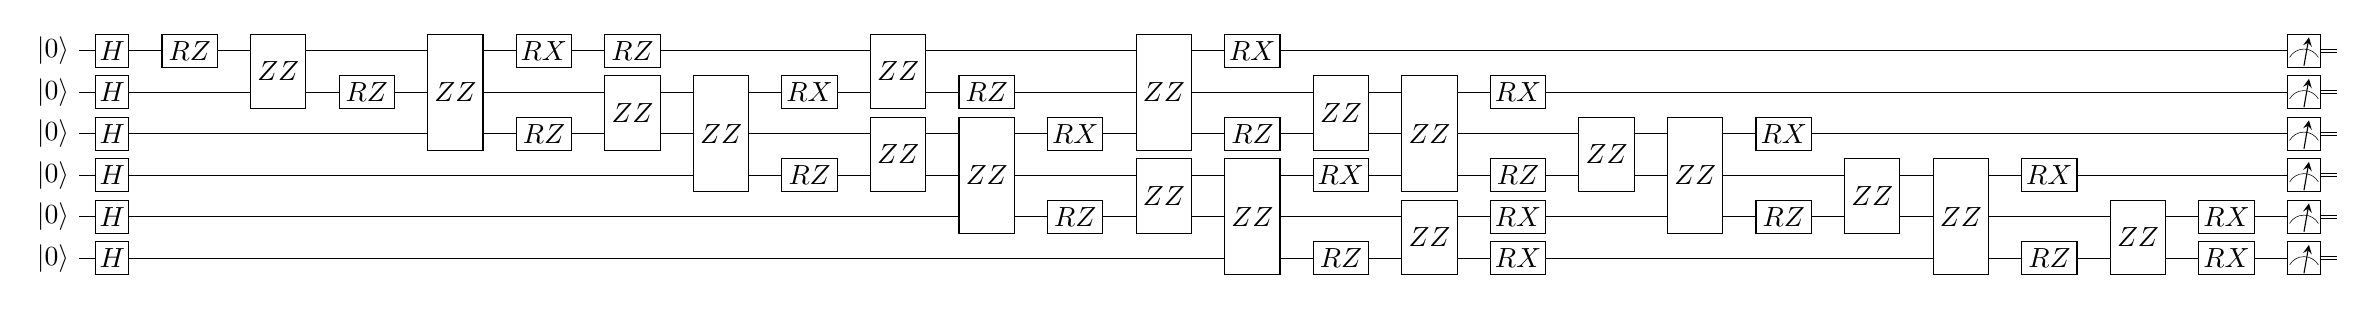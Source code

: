 \begin{tikzpicture}[scale=1.0,x=1pt,y=1pt]
\filldraw[color=white] (0.0, -7.5) rectangle (816.0, 82.5);
% Drawing wires
% Line 2: a W |0\rangle
\draw[color=black] (0.0,75.0) -- (804.0,75.0);
\draw[color=black] (804.0,74.5) -- (816.0,74.5);
\draw[color=black] (804.0,75.5) -- (816.0,75.5);
\draw[color=black] (0.0,75.0) node[left] {$|0\rangle$};
% Line 3: b W |0\rangle
\draw[color=black] (0.0,60.0) -- (804.0,60.0);
\draw[color=black] (804.0,59.5) -- (816.0,59.5);
\draw[color=black] (804.0,60.5) -- (816.0,60.5);
\draw[color=black] (0.0,60.0) node[left] {$|0\rangle$};
% Line 4: c W |0\rangle
\draw[color=black] (0.0,45.0) -- (804.0,45.0);
\draw[color=black] (804.0,44.5) -- (816.0,44.5);
\draw[color=black] (804.0,45.5) -- (816.0,45.5);
\draw[color=black] (0.0,45.0) node[left] {$|0\rangle$};
% Line 5: d W |0\rangle
\draw[color=black] (0.0,30.0) -- (804.0,30.0);
\draw[color=black] (804.0,29.5) -- (816.0,29.5);
\draw[color=black] (804.0,30.5) -- (816.0,30.5);
\draw[color=black] (0.0,30.0) node[left] {$|0\rangle$};
% Line 6: e W |0\rangle
\draw[color=black] (0.0,15.0) -- (804.0,15.0);
\draw[color=black] (804.0,14.5) -- (816.0,14.5);
\draw[color=black] (804.0,15.5) -- (816.0,15.5);
\draw[color=black] (0.0,15.0) node[left] {$|0\rangle$};
% Line 7: f W |0\rangle
\draw[color=black] (0.0,0.0) -- (804.0,0.0);
\draw[color=black] (804.0,-0.5) -- (816.0,-0.5);
\draw[color=black] (804.0,0.5) -- (816.0,0.5);
\draw[color=black] (0.0,0.0) node[left] {$|0\rangle$};
% Done with wires; drawing gates
% Line 8: a H
\begin{scope}
\draw[fill=white] (12.0, 75.0) +(-45.0:8.485pt and 8.485pt) -- +(45.0:8.485pt and 8.485pt) -- +(135.0:8.485pt and 8.485pt) -- +(225.0:8.485pt and 8.485pt) -- cycle;
\clip (12.0, 75.0) +(-45.0:8.485pt and 8.485pt) -- +(45.0:8.485pt and 8.485pt) -- +(135.0:8.485pt and 8.485pt) -- +(225.0:8.485pt and 8.485pt) -- cycle;
\draw (12.0, 75.0) node {$H$};
\end{scope}
% Line 10: b H
\begin{scope}
\draw[fill=white] (12.0, 60.0) +(-45.0:8.485pt and 8.485pt) -- +(45.0:8.485pt and 8.485pt) -- +(135.0:8.485pt and 8.485pt) -- +(225.0:8.485pt and 8.485pt) -- cycle;
\clip (12.0, 60.0) +(-45.0:8.485pt and 8.485pt) -- +(45.0:8.485pt and 8.485pt) -- +(135.0:8.485pt and 8.485pt) -- +(225.0:8.485pt and 8.485pt) -- cycle;
\draw (12.0, 60.0) node {$H$};
\end{scope}
% Line 13: c H
\begin{scope}
\draw[fill=white] (12.0, 45.0) +(-45.0:8.485pt and 8.485pt) -- +(45.0:8.485pt and 8.485pt) -- +(135.0:8.485pt and 8.485pt) -- +(225.0:8.485pt and 8.485pt) -- cycle;
\clip (12.0, 45.0) +(-45.0:8.485pt and 8.485pt) -- +(45.0:8.485pt and 8.485pt) -- +(135.0:8.485pt and 8.485pt) -- +(225.0:8.485pt and 8.485pt) -- cycle;
\draw (12.0, 45.0) node {$H$};
\end{scope}
% Line 19: d H
\begin{scope}
\draw[fill=white] (12.0, 30.0) +(-45.0:8.485pt and 8.485pt) -- +(45.0:8.485pt and 8.485pt) -- +(135.0:8.485pt and 8.485pt) -- +(225.0:8.485pt and 8.485pt) -- cycle;
\clip (12.0, 30.0) +(-45.0:8.485pt and 8.485pt) -- +(45.0:8.485pt and 8.485pt) -- +(135.0:8.485pt and 8.485pt) -- +(225.0:8.485pt and 8.485pt) -- cycle;
\draw (12.0, 30.0) node {$H$};
\end{scope}
% Line 26: e H
\begin{scope}
\draw[fill=white] (12.0, 15.0) +(-45.0:8.485pt and 8.485pt) -- +(45.0:8.485pt and 8.485pt) -- +(135.0:8.485pt and 8.485pt) -- +(225.0:8.485pt and 8.485pt) -- cycle;
\clip (12.0, 15.0) +(-45.0:8.485pt and 8.485pt) -- +(45.0:8.485pt and 8.485pt) -- +(135.0:8.485pt and 8.485pt) -- +(225.0:8.485pt and 8.485pt) -- cycle;
\draw (12.0, 15.0) node {$H$};
\end{scope}
% Line 35: f H
\begin{scope}
\draw[fill=white] (12.0, -0.0) +(-45.0:8.485pt and 8.485pt) -- +(45.0:8.485pt and 8.485pt) -- +(135.0:8.485pt and 8.485pt) -- +(225.0:8.485pt and 8.485pt) -- cycle;
\clip (12.0, -0.0) +(-45.0:8.485pt and 8.485pt) -- +(45.0:8.485pt and 8.485pt) -- +(135.0:8.485pt and 8.485pt) -- +(225.0:8.485pt and 8.485pt) -- cycle;
\draw (12.0, -0.0) node {$H$};
\end{scope}
% Line 9: a G $RZ$ width=20
\begin{scope}
\draw[fill=white] (40.0, 75.0) +(-45.0:14.142pt and 8.485pt) -- +(45.0:14.142pt and 8.485pt) -- +(135.0:14.142pt and 8.485pt) -- +(225.0:14.142pt and 8.485pt) -- cycle;
\clip (40.0, 75.0) +(-45.0:14.142pt and 8.485pt) -- +(45.0:14.142pt and 8.485pt) -- +(135.0:14.142pt and 8.485pt) -- +(225.0:14.142pt and 8.485pt) -- cycle;
\draw (40.0, 75.0) node {$RZ$};
\end{scope}
% Line 11: a b G $ZZ$ width=20
\draw (72.0,75.0) -- (72.0,60.0);
\begin{scope}
\draw[fill=white] (72.0, 67.5) +(-45.0:14.142pt and 19.092pt) -- +(45.0:14.142pt and 19.092pt) -- +(135.0:14.142pt and 19.092pt) -- +(225.0:14.142pt and 19.092pt) -- cycle;
\clip (72.0, 67.5) +(-45.0:14.142pt and 19.092pt) -- +(45.0:14.142pt and 19.092pt) -- +(135.0:14.142pt and 19.092pt) -- +(225.0:14.142pt and 19.092pt) -- cycle;
\draw (72.0, 67.5) node {$ZZ$};
\end{scope}
% Line 12: b G $RZ$ width=20
\begin{scope}
\draw[fill=white] (104.0, 60.0) +(-45.0:14.142pt and 8.485pt) -- +(45.0:14.142pt and 8.485pt) -- +(135.0:14.142pt and 8.485pt) -- +(225.0:14.142pt and 8.485pt) -- cycle;
\clip (104.0, 60.0) +(-45.0:14.142pt and 8.485pt) -- +(45.0:14.142pt and 8.485pt) -- +(135.0:14.142pt and 8.485pt) -- +(225.0:14.142pt and 8.485pt) -- cycle;
\draw (104.0, 60.0) node {$RZ$};
\end{scope}
% Line 14: a b c G $ZZ$ width=20
\draw (136.0,75.0) -- (136.0,45.0);
\begin{scope}
\draw[fill=white] (136.0, 60.0) +(-45.0:14.142pt and 29.698pt) -- +(45.0:14.142pt and 29.698pt) -- +(135.0:14.142pt and 29.698pt) -- +(225.0:14.142pt and 29.698pt) -- cycle;
\clip (136.0, 60.0) +(-45.0:14.142pt and 29.698pt) -- +(45.0:14.142pt and 29.698pt) -- +(135.0:14.142pt and 29.698pt) -- +(225.0:14.142pt and 29.698pt) -- cycle;
\draw (136.0, 60.0) node {$ZZ$};
\end{scope}
% Line 15: a G $RX$ width=20
\begin{scope}
\draw[fill=white] (168.0, 75.0) +(-45.0:14.142pt and 8.485pt) -- +(45.0:14.142pt and 8.485pt) -- +(135.0:14.142pt and 8.485pt) -- +(225.0:14.142pt and 8.485pt) -- cycle;
\clip (168.0, 75.0) +(-45.0:14.142pt and 8.485pt) -- +(45.0:14.142pt and 8.485pt) -- +(135.0:14.142pt and 8.485pt) -- +(225.0:14.142pt and 8.485pt) -- cycle;
\draw (168.0, 75.0) node {$RX$};
\end{scope}
% Line 17: c G $RZ$ width=20
\begin{scope}
\draw[fill=white] (168.0, 45.0) +(-45.0:14.142pt and 8.485pt) -- +(45.0:14.142pt and 8.485pt) -- +(135.0:14.142pt and 8.485pt) -- +(225.0:14.142pt and 8.485pt) -- cycle;
\clip (168.0, 45.0) +(-45.0:14.142pt and 8.485pt) -- +(45.0:14.142pt and 8.485pt) -- +(135.0:14.142pt and 8.485pt) -- +(225.0:14.142pt and 8.485pt) -- cycle;
\draw (168.0, 45.0) node {$RZ$};
\end{scope}
% Line 16: a G $RZ$ width=20
\begin{scope}
\draw[fill=white] (200.0, 75.0) +(-45.0:14.142pt and 8.485pt) -- +(45.0:14.142pt and 8.485pt) -- +(135.0:14.142pt and 8.485pt) -- +(225.0:14.142pt and 8.485pt) -- cycle;
\clip (200.0, 75.0) +(-45.0:14.142pt and 8.485pt) -- +(45.0:14.142pt and 8.485pt) -- +(135.0:14.142pt and 8.485pt) -- +(225.0:14.142pt and 8.485pt) -- cycle;
\draw (200.0, 75.0) node {$RZ$};
\end{scope}
% Line 18: b c G $ZZ$ width=20
\draw (200.0,60.0) -- (200.0,45.0);
\begin{scope}
\draw[fill=white] (200.0, 52.5) +(-45.0:14.142pt and 19.092pt) -- +(45.0:14.142pt and 19.092pt) -- +(135.0:14.142pt and 19.092pt) -- +(225.0:14.142pt and 19.092pt) -- cycle;
\clip (200.0, 52.5) +(-45.0:14.142pt and 19.092pt) -- +(45.0:14.142pt and 19.092pt) -- +(135.0:14.142pt and 19.092pt) -- +(225.0:14.142pt and 19.092pt) -- cycle;
\draw (200.0, 52.5) node {$ZZ$};
\end{scope}
% Line 20: b c d G $ZZ$ width=20
\draw (232.0,60.0) -- (232.0,30.0);
\begin{scope}
\draw[fill=white] (232.0, 45.0) +(-45.0:14.142pt and 29.698pt) -- +(45.0:14.142pt and 29.698pt) -- +(135.0:14.142pt and 29.698pt) -- +(225.0:14.142pt and 29.698pt) -- cycle;
\clip (232.0, 45.0) +(-45.0:14.142pt and 29.698pt) -- +(45.0:14.142pt and 29.698pt) -- +(135.0:14.142pt and 29.698pt) -- +(225.0:14.142pt and 29.698pt) -- cycle;
\draw (232.0, 45.0) node {$ZZ$};
\end{scope}
% Line 21: b G $RX$ width=20
\begin{scope}
\draw[fill=white] (264.0, 60.0) +(-45.0:14.142pt and 8.485pt) -- +(45.0:14.142pt and 8.485pt) -- +(135.0:14.142pt and 8.485pt) -- +(225.0:14.142pt and 8.485pt) -- cycle;
\clip (264.0, 60.0) +(-45.0:14.142pt and 8.485pt) -- +(45.0:14.142pt and 8.485pt) -- +(135.0:14.142pt and 8.485pt) -- +(225.0:14.142pt and 8.485pt) -- cycle;
\draw (264.0, 60.0) node {$RX$};
\end{scope}
% Line 24: d G $RZ$ width=20
\begin{scope}
\draw[fill=white] (264.0, 30.0) +(-45.0:14.142pt and 8.485pt) -- +(45.0:14.142pt and 8.485pt) -- +(135.0:14.142pt and 8.485pt) -- +(225.0:14.142pt and 8.485pt) -- cycle;
\clip (264.0, 30.0) +(-45.0:14.142pt and 8.485pt) -- +(45.0:14.142pt and 8.485pt) -- +(135.0:14.142pt and 8.485pt) -- +(225.0:14.142pt and 8.485pt) -- cycle;
\draw (264.0, 30.0) node {$RZ$};
\end{scope}
% Line 22: a b G $ZZ$ width=20
\draw (296.0,75.0) -- (296.0,60.0);
\begin{scope}
\draw[fill=white] (296.0, 67.5) +(-45.0:14.142pt and 19.092pt) -- +(45.0:14.142pt and 19.092pt) -- +(135.0:14.142pt and 19.092pt) -- +(225.0:14.142pt and 19.092pt) -- cycle;
\clip (296.0, 67.5) +(-45.0:14.142pt and 19.092pt) -- +(45.0:14.142pt and 19.092pt) -- +(135.0:14.142pt and 19.092pt) -- +(225.0:14.142pt and 19.092pt) -- cycle;
\draw (296.0, 67.5) node {$ZZ$};
\end{scope}
% Line 25: c d G $ZZ$ width=20
\draw (296.0,45.0) -- (296.0,30.0);
\begin{scope}
\draw[fill=white] (296.0, 37.5) +(-45.0:14.142pt and 19.092pt) -- +(45.0:14.142pt and 19.092pt) -- +(135.0:14.142pt and 19.092pt) -- +(225.0:14.142pt and 19.092pt) -- cycle;
\clip (296.0, 37.5) +(-45.0:14.142pt and 19.092pt) -- +(45.0:14.142pt and 19.092pt) -- +(135.0:14.142pt and 19.092pt) -- +(225.0:14.142pt and 19.092pt) -- cycle;
\draw (296.0, 37.5) node {$ZZ$};
\end{scope}
% Line 23: b G $RZ$ width=20
\begin{scope}
\draw[fill=white] (328.0, 60.0) +(-45.0:14.142pt and 8.485pt) -- +(45.0:14.142pt and 8.485pt) -- +(135.0:14.142pt and 8.485pt) -- +(225.0:14.142pt and 8.485pt) -- cycle;
\clip (328.0, 60.0) +(-45.0:14.142pt and 8.485pt) -- +(45.0:14.142pt and 8.485pt) -- +(135.0:14.142pt and 8.485pt) -- +(225.0:14.142pt and 8.485pt) -- cycle;
\draw (328.0, 60.0) node {$RZ$};
\end{scope}
% Line 27: c d e G $ZZ$ width=20
\draw (328.0,45.0) -- (328.0,15.0);
\begin{scope}
\draw[fill=white] (328.0, 30.0) +(-45.0:14.142pt and 29.698pt) -- +(45.0:14.142pt and 29.698pt) -- +(135.0:14.142pt and 29.698pt) -- +(225.0:14.142pt and 29.698pt) -- cycle;
\clip (328.0, 30.0) +(-45.0:14.142pt and 29.698pt) -- +(45.0:14.142pt and 29.698pt) -- +(135.0:14.142pt and 29.698pt) -- +(225.0:14.142pt and 29.698pt) -- cycle;
\draw (328.0, 30.0) node {$ZZ$};
\end{scope}
% Line 28: c G $RX$ width=20
\begin{scope}
\draw[fill=white] (360.0, 45.0) +(-45.0:14.142pt and 8.485pt) -- +(45.0:14.142pt and 8.485pt) -- +(135.0:14.142pt and 8.485pt) -- +(225.0:14.142pt and 8.485pt) -- cycle;
\clip (360.0, 45.0) +(-45.0:14.142pt and 8.485pt) -- +(45.0:14.142pt and 8.485pt) -- +(135.0:14.142pt and 8.485pt) -- +(225.0:14.142pt and 8.485pt) -- cycle;
\draw (360.0, 45.0) node {$RX$};
\end{scope}
% Line 33: e G $RZ$ width=20
\begin{scope}
\draw[fill=white] (360.0, 15.0) +(-45.0:14.142pt and 8.485pt) -- +(45.0:14.142pt and 8.485pt) -- +(135.0:14.142pt and 8.485pt) -- +(225.0:14.142pt and 8.485pt) -- cycle;
\clip (360.0, 15.0) +(-45.0:14.142pt and 8.485pt) -- +(45.0:14.142pt and 8.485pt) -- +(135.0:14.142pt and 8.485pt) -- +(225.0:14.142pt and 8.485pt) -- cycle;
\draw (360.0, 15.0) node {$RZ$};
\end{scope}
% Line 29: a b c G $ZZ$ width=20
\draw (392.0,75.0) -- (392.0,45.0);
\begin{scope}
\draw[fill=white] (392.0, 60.0) +(-45.0:14.142pt and 29.698pt) -- +(45.0:14.142pt and 29.698pt) -- +(135.0:14.142pt and 29.698pt) -- +(225.0:14.142pt and 29.698pt) -- cycle;
\clip (392.0, 60.0) +(-45.0:14.142pt and 29.698pt) -- +(45.0:14.142pt and 29.698pt) -- +(135.0:14.142pt and 29.698pt) -- +(225.0:14.142pt and 29.698pt) -- cycle;
\draw (392.0, 60.0) node {$ZZ$};
\end{scope}
% Line 34: d e G $ZZ$ width=20
\draw (392.0,30.0) -- (392.0,15.0);
\begin{scope}
\draw[fill=white] (392.0, 22.5) +(-45.0:14.142pt and 19.092pt) -- +(45.0:14.142pt and 19.092pt) -- +(135.0:14.142pt and 19.092pt) -- +(225.0:14.142pt and 19.092pt) -- cycle;
\clip (392.0, 22.5) +(-45.0:14.142pt and 19.092pt) -- +(45.0:14.142pt and 19.092pt) -- +(135.0:14.142pt and 19.092pt) -- +(225.0:14.142pt and 19.092pt) -- cycle;
\draw (392.0, 22.5) node {$ZZ$};
\end{scope}
% Line 30: a G $RX$ width=20
\begin{scope}
\draw[fill=white] (424.0, 75.0) +(-45.0:14.142pt and 8.485pt) -- +(45.0:14.142pt and 8.485pt) -- +(135.0:14.142pt and 8.485pt) -- +(225.0:14.142pt and 8.485pt) -- cycle;
\clip (424.0, 75.0) +(-45.0:14.142pt and 8.485pt) -- +(45.0:14.142pt and 8.485pt) -- +(135.0:14.142pt and 8.485pt) -- +(225.0:14.142pt and 8.485pt) -- cycle;
\draw (424.0, 75.0) node {$RX$};
\end{scope}
% Line 31: c G $RZ$ width=20
\begin{scope}
\draw[fill=white] (424.0, 45.0) +(-45.0:14.142pt and 8.485pt) -- +(45.0:14.142pt and 8.485pt) -- +(135.0:14.142pt and 8.485pt) -- +(225.0:14.142pt and 8.485pt) -- cycle;
\clip (424.0, 45.0) +(-45.0:14.142pt and 8.485pt) -- +(45.0:14.142pt and 8.485pt) -- +(135.0:14.142pt and 8.485pt) -- +(225.0:14.142pt and 8.485pt) -- cycle;
\draw (424.0, 45.0) node {$RZ$};
\end{scope}
% Line 36: d e f G $ZZ$ width=20
\draw (424.0,30.0) -- (424.0,0.0);
\begin{scope}
\draw[fill=white] (424.0, 15.0) +(-45.0:14.142pt and 29.698pt) -- +(45.0:14.142pt and 29.698pt) -- +(135.0:14.142pt and 29.698pt) -- +(225.0:14.142pt and 29.698pt) -- cycle;
\clip (424.0, 15.0) +(-45.0:14.142pt and 29.698pt) -- +(45.0:14.142pt and 29.698pt) -- +(135.0:14.142pt and 29.698pt) -- +(225.0:14.142pt and 29.698pt) -- cycle;
\draw (424.0, 15.0) node {$ZZ$};
\end{scope}
% Line 32: b c G $ZZ$ width=20
\draw (456.0,60.0) -- (456.0,45.0);
\begin{scope}
\draw[fill=white] (456.0, 52.5) +(-45.0:14.142pt and 19.092pt) -- +(45.0:14.142pt and 19.092pt) -- +(135.0:14.142pt and 19.092pt) -- +(225.0:14.142pt and 19.092pt) -- cycle;
\clip (456.0, 52.5) +(-45.0:14.142pt and 19.092pt) -- +(45.0:14.142pt and 19.092pt) -- +(135.0:14.142pt and 19.092pt) -- +(225.0:14.142pt and 19.092pt) -- cycle;
\draw (456.0, 52.5) node {$ZZ$};
\end{scope}
% Line 37: d G $RX$ width=20
\begin{scope}
\draw[fill=white] (456.0, 30.0) +(-45.0:14.142pt and 8.485pt) -- +(45.0:14.142pt and 8.485pt) -- +(135.0:14.142pt and 8.485pt) -- +(225.0:14.142pt and 8.485pt) -- cycle;
\clip (456.0, 30.0) +(-45.0:14.142pt and 8.485pt) -- +(45.0:14.142pt and 8.485pt) -- +(135.0:14.142pt and 8.485pt) -- +(225.0:14.142pt and 8.485pt) -- cycle;
\draw (456.0, 30.0) node {$RX$};
\end{scope}
% Line 42: f G $RZ$ width=20
\begin{scope}
\draw[fill=white] (456.0, -0.0) +(-45.0:14.142pt and 8.485pt) -- +(45.0:14.142pt and 8.485pt) -- +(135.0:14.142pt and 8.485pt) -- +(225.0:14.142pt and 8.485pt) -- cycle;
\clip (456.0, -0.0) +(-45.0:14.142pt and 8.485pt) -- +(45.0:14.142pt and 8.485pt) -- +(135.0:14.142pt and 8.485pt) -- +(225.0:14.142pt and 8.485pt) -- cycle;
\draw (456.0, -0.0) node {$RZ$};
\end{scope}
% Line 38: b c d G $ZZ$ width=20
\draw (488.0,60.0) -- (488.0,30.0);
\begin{scope}
\draw[fill=white] (488.0, 45.0) +(-45.0:14.142pt and 29.698pt) -- +(45.0:14.142pt and 29.698pt) -- +(135.0:14.142pt and 29.698pt) -- +(225.0:14.142pt and 29.698pt) -- cycle;
\clip (488.0, 45.0) +(-45.0:14.142pt and 29.698pt) -- +(45.0:14.142pt and 29.698pt) -- +(135.0:14.142pt and 29.698pt) -- +(225.0:14.142pt and 29.698pt) -- cycle;
\draw (488.0, 45.0) node {$ZZ$};
\end{scope}
% Line 43: e f G $ZZ$ width=20
\draw (488.0,15.0) -- (488.0,0.0);
\begin{scope}
\draw[fill=white] (488.0, 7.5) +(-45.0:14.142pt and 19.092pt) -- +(45.0:14.142pt and 19.092pt) -- +(135.0:14.142pt and 19.092pt) -- +(225.0:14.142pt and 19.092pt) -- cycle;
\clip (488.0, 7.5) +(-45.0:14.142pt and 19.092pt) -- +(45.0:14.142pt and 19.092pt) -- +(135.0:14.142pt and 19.092pt) -- +(225.0:14.142pt and 19.092pt) -- cycle;
\draw (488.0, 7.5) node {$ZZ$};
\end{scope}
% Line 39: b G $RX$ width=20
\begin{scope}
\draw[fill=white] (520.0, 60.0) +(-45.0:14.142pt and 8.485pt) -- +(45.0:14.142pt and 8.485pt) -- +(135.0:14.142pt and 8.485pt) -- +(225.0:14.142pt and 8.485pt) -- cycle;
\clip (520.0, 60.0) +(-45.0:14.142pt and 8.485pt) -- +(45.0:14.142pt and 8.485pt) -- +(135.0:14.142pt and 8.485pt) -- +(225.0:14.142pt and 8.485pt) -- cycle;
\draw (520.0, 60.0) node {$RX$};
\end{scope}
% Line 40: d G $RZ$ width=20
\begin{scope}
\draw[fill=white] (520.0, 30.0) +(-45.0:14.142pt and 8.485pt) -- +(45.0:14.142pt and 8.485pt) -- +(135.0:14.142pt and 8.485pt) -- +(225.0:14.142pt and 8.485pt) -- cycle;
\clip (520.0, 30.0) +(-45.0:14.142pt and 8.485pt) -- +(45.0:14.142pt and 8.485pt) -- +(135.0:14.142pt and 8.485pt) -- +(225.0:14.142pt and 8.485pt) -- cycle;
\draw (520.0, 30.0) node {$RZ$};
\end{scope}
% Line 44: e G $RX$ width=20
\begin{scope}
\draw[fill=white] (520.0, 15.0) +(-45.0:14.142pt and 8.485pt) -- +(45.0:14.142pt and 8.485pt) -- +(135.0:14.142pt and 8.485pt) -- +(225.0:14.142pt and 8.485pt) -- cycle;
\clip (520.0, 15.0) +(-45.0:14.142pt and 8.485pt) -- +(45.0:14.142pt and 8.485pt) -- +(135.0:14.142pt and 8.485pt) -- +(225.0:14.142pt and 8.485pt) -- cycle;
\draw (520.0, 15.0) node {$RX$};
\end{scope}
% Line 49: f G $RX$ width=20
\begin{scope}
\draw[fill=white] (520.0, -0.0) +(-45.0:14.142pt and 8.485pt) -- +(45.0:14.142pt and 8.485pt) -- +(135.0:14.142pt and 8.485pt) -- +(225.0:14.142pt and 8.485pt) -- cycle;
\clip (520.0, -0.0) +(-45.0:14.142pt and 8.485pt) -- +(45.0:14.142pt and 8.485pt) -- +(135.0:14.142pt and 8.485pt) -- +(225.0:14.142pt and 8.485pt) -- cycle;
\draw (520.0, -0.0) node {$RX$};
\end{scope}
% Line 41: c d G $ZZ$ width=20
\draw (552.0,45.0) -- (552.0,30.0);
\begin{scope}
\draw[fill=white] (552.0, 37.5) +(-45.0:14.142pt and 19.092pt) -- +(45.0:14.142pt and 19.092pt) -- +(135.0:14.142pt and 19.092pt) -- +(225.0:14.142pt and 19.092pt) -- cycle;
\clip (552.0, 37.5) +(-45.0:14.142pt and 19.092pt) -- +(45.0:14.142pt and 19.092pt) -- +(135.0:14.142pt and 19.092pt) -- +(225.0:14.142pt and 19.092pt) -- cycle;
\draw (552.0, 37.5) node {$ZZ$};
\end{scope}
% Line 45: c d e G $ZZ$ width=20
\draw (584.0,45.0) -- (584.0,15.0);
\begin{scope}
\draw[fill=white] (584.0, 30.0) +(-45.0:14.142pt and 29.698pt) -- +(45.0:14.142pt and 29.698pt) -- +(135.0:14.142pt and 29.698pt) -- +(225.0:14.142pt and 29.698pt) -- cycle;
\clip (584.0, 30.0) +(-45.0:14.142pt and 29.698pt) -- +(45.0:14.142pt and 29.698pt) -- +(135.0:14.142pt and 29.698pt) -- +(225.0:14.142pt and 29.698pt) -- cycle;
\draw (584.0, 30.0) node {$ZZ$};
\end{scope}
% Line 46: c G $RX$ width=20
\begin{scope}
\draw[fill=white] (616.0, 45.0) +(-45.0:14.142pt and 8.485pt) -- +(45.0:14.142pt and 8.485pt) -- +(135.0:14.142pt and 8.485pt) -- +(225.0:14.142pt and 8.485pt) -- cycle;
\clip (616.0, 45.0) +(-45.0:14.142pt and 8.485pt) -- +(45.0:14.142pt and 8.485pt) -- +(135.0:14.142pt and 8.485pt) -- +(225.0:14.142pt and 8.485pt) -- cycle;
\draw (616.0, 45.0) node {$RX$};
\end{scope}
% Line 47: e G $RZ$ width=20
\begin{scope}
\draw[fill=white] (616.0, 15.0) +(-45.0:14.142pt and 8.485pt) -- +(45.0:14.142pt and 8.485pt) -- +(135.0:14.142pt and 8.485pt) -- +(225.0:14.142pt and 8.485pt) -- cycle;
\clip (616.0, 15.0) +(-45.0:14.142pt and 8.485pt) -- +(45.0:14.142pt and 8.485pt) -- +(135.0:14.142pt and 8.485pt) -- +(225.0:14.142pt and 8.485pt) -- cycle;
\draw (616.0, 15.0) node {$RZ$};
\end{scope}
% Line 48: d e G $ZZ$ width=20
\draw (648.0,30.0) -- (648.0,15.0);
\begin{scope}
\draw[fill=white] (648.0, 22.5) +(-45.0:14.142pt and 19.092pt) -- +(45.0:14.142pt and 19.092pt) -- +(135.0:14.142pt and 19.092pt) -- +(225.0:14.142pt and 19.092pt) -- cycle;
\clip (648.0, 22.5) +(-45.0:14.142pt and 19.092pt) -- +(45.0:14.142pt and 19.092pt) -- +(135.0:14.142pt and 19.092pt) -- +(225.0:14.142pt and 19.092pt) -- cycle;
\draw (648.0, 22.5) node {$ZZ$};
\end{scope}
% Line 50: d e f G $ZZ$ width=20
\draw (680.0,30.0) -- (680.0,0.0);
\begin{scope}
\draw[fill=white] (680.0, 15.0) +(-45.0:14.142pt and 29.698pt) -- +(45.0:14.142pt and 29.698pt) -- +(135.0:14.142pt and 29.698pt) -- +(225.0:14.142pt and 29.698pt) -- cycle;
\clip (680.0, 15.0) +(-45.0:14.142pt and 29.698pt) -- +(45.0:14.142pt and 29.698pt) -- +(135.0:14.142pt and 29.698pt) -- +(225.0:14.142pt and 29.698pt) -- cycle;
\draw (680.0, 15.0) node {$ZZ$};
\end{scope}
% Line 51: d G $RX$ width=20
\begin{scope}
\draw[fill=white] (712.0, 30.0) +(-45.0:14.142pt and 8.485pt) -- +(45.0:14.142pt and 8.485pt) -- +(135.0:14.142pt and 8.485pt) -- +(225.0:14.142pt and 8.485pt) -- cycle;
\clip (712.0, 30.0) +(-45.0:14.142pt and 8.485pt) -- +(45.0:14.142pt and 8.485pt) -- +(135.0:14.142pt and 8.485pt) -- +(225.0:14.142pt and 8.485pt) -- cycle;
\draw (712.0, 30.0) node {$RX$};
\end{scope}
% Line 52: f G $RZ$ width=20
\begin{scope}
\draw[fill=white] (712.0, -0.0) +(-45.0:14.142pt and 8.485pt) -- +(45.0:14.142pt and 8.485pt) -- +(135.0:14.142pt and 8.485pt) -- +(225.0:14.142pt and 8.485pt) -- cycle;
\clip (712.0, -0.0) +(-45.0:14.142pt and 8.485pt) -- +(45.0:14.142pt and 8.485pt) -- +(135.0:14.142pt and 8.485pt) -- +(225.0:14.142pt and 8.485pt) -- cycle;
\draw (712.0, -0.0) node {$RZ$};
\end{scope}
% Line 53: e f G $ZZ$ width=20
\draw (744.0,15.0) -- (744.0,0.0);
\begin{scope}
\draw[fill=white] (744.0, 7.5) +(-45.0:14.142pt and 19.092pt) -- +(45.0:14.142pt and 19.092pt) -- +(135.0:14.142pt and 19.092pt) -- +(225.0:14.142pt and 19.092pt) -- cycle;
\clip (744.0, 7.5) +(-45.0:14.142pt and 19.092pt) -- +(45.0:14.142pt and 19.092pt) -- +(135.0:14.142pt and 19.092pt) -- +(225.0:14.142pt and 19.092pt) -- cycle;
\draw (744.0, 7.5) node {$ZZ$};
\end{scope}
% Line 54: e G $RX$ width=20
\begin{scope}
\draw[fill=white] (776.0, 15.0) +(-45.0:14.142pt and 8.485pt) -- +(45.0:14.142pt and 8.485pt) -- +(135.0:14.142pt and 8.485pt) -- +(225.0:14.142pt and 8.485pt) -- cycle;
\clip (776.0, 15.0) +(-45.0:14.142pt and 8.485pt) -- +(45.0:14.142pt and 8.485pt) -- +(135.0:14.142pt and 8.485pt) -- +(225.0:14.142pt and 8.485pt) -- cycle;
\draw (776.0, 15.0) node {$RX$};
\end{scope}
% Line 55: f G $RX$ width=20
\begin{scope}
\draw[fill=white] (776.0, -0.0) +(-45.0:14.142pt and 8.485pt) -- +(45.0:14.142pt and 8.485pt) -- +(135.0:14.142pt and 8.485pt) -- +(225.0:14.142pt and 8.485pt) -- cycle;
\clip (776.0, -0.0) +(-45.0:14.142pt and 8.485pt) -- +(45.0:14.142pt and 8.485pt) -- +(135.0:14.142pt and 8.485pt) -- +(225.0:14.142pt and 8.485pt) -- cycle;
\draw (776.0, -0.0) node {$RX$};
\end{scope}
% Line 56: a M
\draw[fill=white] (798.0, 69.0) rectangle (810.0, 81.0);
\draw[very thin] (804.0, 75.6) arc (90:150:6.0pt);
\draw[very thin] (804.0, 75.6) arc (90:30:6.0pt);
\draw[->,>=stealth] (804.0, 69.6) -- +(80:10.392pt);
% Line 57: b M
\draw[fill=white] (798.0, 54.0) rectangle (810.0, 66.0);
\draw[very thin] (804.0, 60.6) arc (90:150:6.0pt);
\draw[very thin] (804.0, 60.6) arc (90:30:6.0pt);
\draw[->,>=stealth] (804.0, 54.6) -- +(80:10.392pt);
% Line 58: c M
\draw[fill=white] (798.0, 39.0) rectangle (810.0, 51.0);
\draw[very thin] (804.0, 45.6) arc (90:150:6.0pt);
\draw[very thin] (804.0, 45.6) arc (90:30:6.0pt);
\draw[->,>=stealth] (804.0, 39.6) -- +(80:10.392pt);
% Line 59: d M
\draw[fill=white] (798.0, 24.0) rectangle (810.0, 36.0);
\draw[very thin] (804.0, 30.6) arc (90:150:6.0pt);
\draw[very thin] (804.0, 30.6) arc (90:30:6.0pt);
\draw[->,>=stealth] (804.0, 24.6) -- +(80:10.392pt);
% Line 60: e M
\draw[fill=white] (798.0, 9.0) rectangle (810.0, 21.0);
\draw[very thin] (804.0, 15.6) arc (90:150:6.0pt);
\draw[very thin] (804.0, 15.6) arc (90:30:6.0pt);
\draw[->,>=stealth] (804.0, 9.6) -- +(80:10.392pt);
% Line 61: f M
\draw[fill=white] (798.0, -6.0) rectangle (810.0, 6.0);
\draw[very thin] (804.0, 0.6) arc (90:150:6.0pt);
\draw[very thin] (804.0, 0.6) arc (90:30:6.0pt);
\draw[->,>=stealth] (804.0, -5.4) -- +(80:10.392pt);
% Done with gates; drawing ending labels
% Done with ending labels; drawing cut lines and comments
% Done with comments
\end{tikzpicture}
